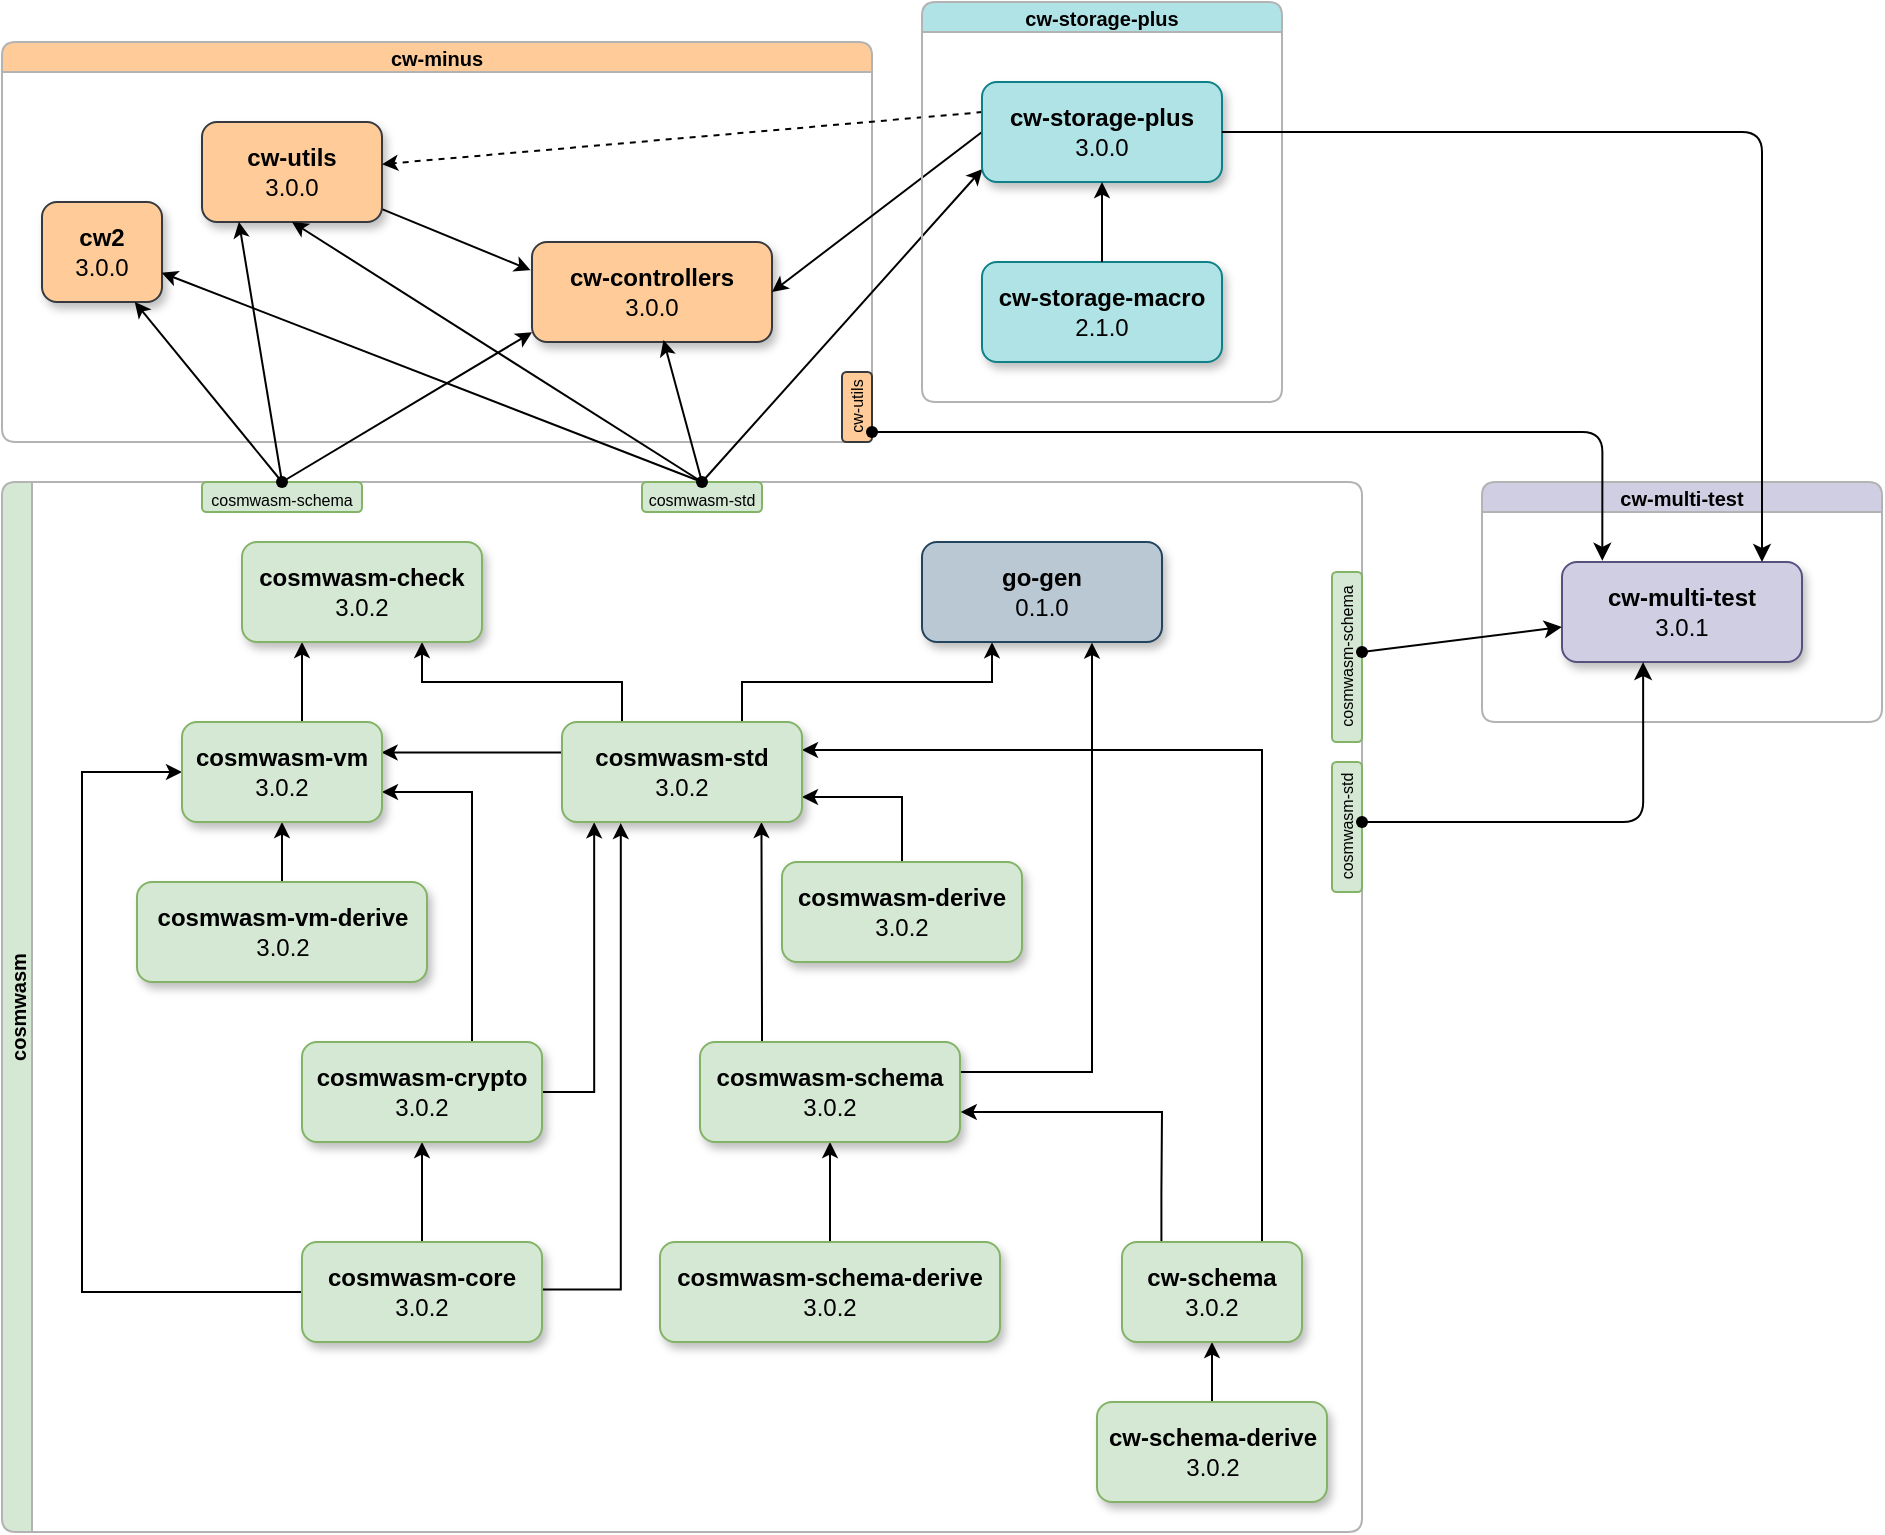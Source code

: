 <mxfile version="28.0.6">
  <diagram name="Strona-1" id="g_sFPEgD2kjfMV7_-Lf5">
    <mxGraphModel dx="1115" dy="641" grid="1" gridSize="5" guides="1" tooltips="1" connect="1" arrows="1" fold="1" page="1" pageScale="1" pageWidth="1654" pageHeight="1169" background="none" math="0" shadow="0">
      <root>
        <mxCell id="0" />
        <mxCell id="1" parent="0" />
        <mxCell id="6uAw8xBfnVH4JJ780lHa-4" value="cw-multi-test" style="swimlane;whiteSpace=wrap;html=1;fillColor=#D0CEE2;rounded=1;strokeColor=#B3B3B3;fontSize=10;startSize=15;" vertex="1" parent="1">
          <mxGeometry x="760" y="520" width="200" height="120" as="geometry" />
        </mxCell>
        <mxCell id="6uAw8xBfnVH4JJ780lHa-5" value="&lt;b&gt;cw-multi-test&lt;/b&gt;&lt;div&gt;&lt;div&gt;3.0.1&lt;/div&gt;&lt;/div&gt;" style="rounded=1;whiteSpace=wrap;html=1;fillColor=#d0cee2;strokeColor=#56517e;shadow=1;" vertex="1" parent="6uAw8xBfnVH4JJ780lHa-4">
          <mxGeometry x="40" y="40" width="120" height="50" as="geometry" />
        </mxCell>
        <mxCell id="xYi-b84WzYEuYBwjNvaO-46" value="cw-minus" style="swimlane;whiteSpace=wrap;html=1;fontFamily=Helvetica;fontSize=10;fontColor=default;labelBackgroundColor=none;strokeColor=#B3B3B3;rounded=1;shadow=0;swimlaneLine=1;fillColor=#FFCC99;startSize=15;" parent="1" vertex="1">
          <mxGeometry x="20" y="300" width="435" height="200" as="geometry" />
        </mxCell>
        <mxCell id="xYi-b84WzYEuYBwjNvaO-16" style="shape=connector;rounded=0;orthogonalLoop=1;jettySize=auto;html=1;entryX=-0.006;entryY=0.282;entryDx=0;entryDy=0;strokeColor=default;align=center;verticalAlign=middle;fontFamily=Helvetica;fontSize=11;fontColor=default;labelBackgroundColor=default;startSize=5;endArrow=classic;endFill=1;endSize=5;entryPerimeter=0;" parent="xYi-b84WzYEuYBwjNvaO-46" source="xYi-b84WzYEuYBwjNvaO-13" target="xYi-b84WzYEuYBwjNvaO-14" edge="1">
          <mxGeometry relative="1" as="geometry" />
        </mxCell>
        <mxCell id="xYi-b84WzYEuYBwjNvaO-13" value="&lt;b&gt;cw-utils&lt;/b&gt;&lt;div&gt;&lt;div&gt;3.0&lt;span style=&quot;background-color: transparent; color: light-dark(rgb(0, 0, 0), rgb(255, 255, 255));&quot;&gt;.0&lt;/span&gt;&lt;/div&gt;&lt;/div&gt;" style="rounded=1;whiteSpace=wrap;html=1;fillColor=#ffcc99;strokeColor=#36393d;shadow=1;align=center;verticalAlign=middle;fontFamily=Helvetica;fontSize=12;" parent="xYi-b84WzYEuYBwjNvaO-46" vertex="1">
          <mxGeometry x="100" y="40" width="90" height="50" as="geometry" />
        </mxCell>
        <mxCell id="xYi-b84WzYEuYBwjNvaO-14" value="&lt;b&gt;cw-controllers&lt;/b&gt;&lt;div&gt;&lt;div&gt;3.0&lt;span style=&quot;background-color: transparent; color: light-dark(rgb(0, 0, 0), rgb(255, 255, 255));&quot;&gt;.0&lt;/span&gt;&lt;/div&gt;&lt;/div&gt;" style="rounded=1;whiteSpace=wrap;html=1;fillColor=#ffcc99;strokeColor=#36393d;shadow=1;align=center;verticalAlign=middle;fontFamily=Helvetica;fontSize=12;" parent="xYi-b84WzYEuYBwjNvaO-46" vertex="1">
          <mxGeometry x="265" y="100" width="120" height="50" as="geometry" />
        </mxCell>
        <mxCell id="xYi-b84WzYEuYBwjNvaO-15" value="&lt;b&gt;cw2&lt;/b&gt;&lt;div&gt;&lt;div&gt;3.0&lt;span style=&quot;background-color: transparent; color: light-dark(rgb(0, 0, 0), rgb(255, 255, 255));&quot;&gt;.0&lt;/span&gt;&lt;/div&gt;&lt;/div&gt;" style="rounded=1;whiteSpace=wrap;html=1;fillColor=#ffcc99;strokeColor=#36393d;shadow=1;align=center;verticalAlign=middle;fontFamily=Helvetica;fontSize=12;" parent="xYi-b84WzYEuYBwjNvaO-46" vertex="1">
          <mxGeometry x="20" y="80" width="60" height="50" as="geometry" />
        </mxCell>
        <mxCell id="6uAw8xBfnVH4JJ780lHa-13" value="&lt;font style=&quot;font-size: 8px;&quot;&gt;cw-utils&lt;/font&gt;" style="rounded=1;whiteSpace=wrap;html=1;fillColor=#ffcc99;strokeColor=#36393d;shadow=0;glass=0;verticalAlign=bottom;rotation=-90;" vertex="1" parent="xYi-b84WzYEuYBwjNvaO-46">
          <mxGeometry x="410" y="175" width="35" height="15" as="geometry" />
        </mxCell>
        <mxCell id="6uAw8xBfnVH4JJ780lHa-14" value="" style="shape=waypoint;sketch=0;fillStyle=solid;size=6;pointerEvents=1;points=[];fillColor=none;resizable=0;rotatable=0;perimeter=centerPerimeter;snapToPoint=1;" vertex="1" parent="xYi-b84WzYEuYBwjNvaO-46">
          <mxGeometry x="425" y="185" width="20" height="20" as="geometry" />
        </mxCell>
        <mxCell id="xYi-b84WzYEuYBwjNvaO-20" style="shape=connector;rounded=0;orthogonalLoop=1;jettySize=auto;html=1;entryX=1;entryY=0.5;entryDx=0;entryDy=0;strokeColor=default;align=center;verticalAlign=middle;fontFamily=Helvetica;fontSize=11;fontColor=default;labelBackgroundColor=default;startSize=5;endArrow=classic;endFill=1;endSize=5;exitX=0;exitY=0.5;exitDx=0;exitDy=0;" parent="1" source="xYi-b84WzYEuYBwjNvaO-1" target="xYi-b84WzYEuYBwjNvaO-14" edge="1">
          <mxGeometry relative="1" as="geometry" />
        </mxCell>
        <mxCell id="xYi-b84WzYEuYBwjNvaO-6" style="shape=connector;rounded=0;orthogonalLoop=1;jettySize=auto;html=1;entryX=0.002;entryY=0.869;entryDx=0;entryDy=0;strokeColor=default;align=center;verticalAlign=middle;fontFamily=Helvetica;fontSize=11;fontColor=default;labelBackgroundColor=default;startSize=5;endArrow=classic;endFill=1;endSize=5;entryPerimeter=0;" parent="1" source="xYi-b84WzYEuYBwjNvaO-28" target="xYi-b84WzYEuYBwjNvaO-1" edge="1">
          <mxGeometry relative="1" as="geometry" />
        </mxCell>
        <mxCell id="xYi-b84WzYEuYBwjNvaO-24" style="shape=connector;rounded=0;orthogonalLoop=1;jettySize=auto;html=1;entryX=0.5;entryY=1;entryDx=0;entryDy=0;strokeColor=default;align=center;verticalAlign=middle;fontFamily=Helvetica;fontSize=11;fontColor=default;labelBackgroundColor=default;startSize=5;endArrow=classic;endFill=1;endSize=5;exitX=0.549;exitY=0.627;exitDx=0;exitDy=0;exitPerimeter=0;" parent="1" source="xYi-b84WzYEuYBwjNvaO-28" target="xYi-b84WzYEuYBwjNvaO-13" edge="1">
          <mxGeometry relative="1" as="geometry" />
        </mxCell>
        <mxCell id="xYi-b84WzYEuYBwjNvaO-23" style="shape=connector;rounded=0;orthogonalLoop=1;jettySize=auto;html=1;entryX=0.548;entryY=0.981;entryDx=0;entryDy=0;entryPerimeter=0;strokeColor=default;align=center;verticalAlign=middle;fontFamily=Helvetica;fontSize=11;fontColor=default;labelBackgroundColor=default;startSize=5;endArrow=classic;endFill=1;endSize=5;" parent="1" source="xYi-b84WzYEuYBwjNvaO-28" target="xYi-b84WzYEuYBwjNvaO-14" edge="1">
          <mxGeometry relative="1" as="geometry" />
        </mxCell>
        <mxCell id="xYi-b84WzYEuYBwjNvaO-26" style="shape=connector;rounded=0;orthogonalLoop=1;jettySize=auto;html=1;strokeColor=default;align=center;verticalAlign=middle;fontFamily=Helvetica;fontSize=11;fontColor=default;labelBackgroundColor=default;startSize=5;endArrow=classic;endFill=1;endSize=5;dashed=1;exitX=0.002;exitY=0.301;exitDx=0;exitDy=0;exitPerimeter=0;" parent="1" source="xYi-b84WzYEuYBwjNvaO-1" target="xYi-b84WzYEuYBwjNvaO-13" edge="1">
          <mxGeometry relative="1" as="geometry">
            <mxPoint x="248" y="424" as="targetPoint" />
          </mxGeometry>
        </mxCell>
        <mxCell id="xYi-b84WzYEuYBwjNvaO-30" style="shape=connector;rounded=0;orthogonalLoop=1;jettySize=auto;html=1;entryX=0.997;entryY=0.707;entryDx=0;entryDy=0;entryPerimeter=0;strokeColor=default;align=center;verticalAlign=middle;fontFamily=Helvetica;fontSize=11;fontColor=default;labelBackgroundColor=default;startSize=5;endArrow=classic;endFill=1;endSize=5;exitX=0.302;exitY=0.64;exitDx=0;exitDy=0;exitPerimeter=0;" parent="1" source="xYi-b84WzYEuYBwjNvaO-28" target="xYi-b84WzYEuYBwjNvaO-15" edge="1">
          <mxGeometry relative="1" as="geometry" />
        </mxCell>
        <mxCell id="xYi-b84WzYEuYBwjNvaO-35" style="shape=connector;rounded=0;orthogonalLoop=1;jettySize=auto;html=1;entryX=0.773;entryY=0.999;entryDx=0;entryDy=0;strokeColor=default;align=center;verticalAlign=middle;fontFamily=Helvetica;fontSize=11;fontColor=default;labelBackgroundColor=default;startSize=5;endArrow=classic;endFill=1;endSize=5;entryPerimeter=0;" parent="1" source="xYi-b84WzYEuYBwjNvaO-34" target="xYi-b84WzYEuYBwjNvaO-15" edge="1">
          <mxGeometry relative="1" as="geometry" />
        </mxCell>
        <mxCell id="xYi-b84WzYEuYBwjNvaO-36" style="shape=connector;rounded=0;orthogonalLoop=1;jettySize=auto;html=1;entryX=0.205;entryY=0.998;entryDx=0;entryDy=0;strokeColor=default;align=center;verticalAlign=middle;fontFamily=Helvetica;fontSize=11;fontColor=default;labelBackgroundColor=default;startSize=5;endArrow=classic;endFill=1;endSize=5;entryPerimeter=0;" parent="1" source="xYi-b84WzYEuYBwjNvaO-34" target="xYi-b84WzYEuYBwjNvaO-13" edge="1">
          <mxGeometry relative="1" as="geometry" />
        </mxCell>
        <mxCell id="xYi-b84WzYEuYBwjNvaO-37" style="shape=connector;rounded=0;orthogonalLoop=1;jettySize=auto;html=1;entryX=0;entryY=0.903;entryDx=0;entryDy=0;entryPerimeter=0;strokeColor=default;align=center;verticalAlign=middle;fontFamily=Helvetica;fontSize=11;fontColor=default;labelBackgroundColor=default;startSize=5;endArrow=classic;endFill=1;endSize=5;" parent="1" source="xYi-b84WzYEuYBwjNvaO-34" target="xYi-b84WzYEuYBwjNvaO-14" edge="1">
          <mxGeometry relative="1" as="geometry" />
        </mxCell>
        <mxCell id="6uAw8xBfnVH4JJ780lHa-1" value="cw-storage-plus" style="swimlane;whiteSpace=wrap;html=1;rounded=1;strokeColor=#B3B3B3;fillColor=#B0E3E6;fontSize=10;startSize=15;" vertex="1" parent="1">
          <mxGeometry x="480" y="280" width="180" height="200" as="geometry" />
        </mxCell>
        <mxCell id="xYi-b84WzYEuYBwjNvaO-1" value="&lt;b&gt;cw-storage-plus&lt;/b&gt;&lt;div&gt;&lt;div&gt;3.0.0&lt;/div&gt;&lt;/div&gt;" style="rounded=1;whiteSpace=wrap;html=1;fillColor=#b0e3e6;strokeColor=#0e8088;shadow=1;" parent="6uAw8xBfnVH4JJ780lHa-1" vertex="1">
          <mxGeometry x="30" y="40" width="120" height="50" as="geometry" />
        </mxCell>
        <mxCell id="xYi-b84WzYEuYBwjNvaO-2" value="&lt;b&gt;cw-storage-macro&lt;/b&gt;&lt;div&gt;&lt;div&gt;2.1.0&lt;/div&gt;&lt;/div&gt;" style="rounded=1;whiteSpace=wrap;html=1;fillColor=#b0e3e6;strokeColor=#0e8088;shadow=1;" parent="6uAw8xBfnVH4JJ780lHa-1" vertex="1">
          <mxGeometry x="30" y="130" width="120" height="50" as="geometry" />
        </mxCell>
        <mxCell id="xYi-b84WzYEuYBwjNvaO-5" style="shape=connector;rounded=0;orthogonalLoop=1;jettySize=auto;html=1;entryX=0.5;entryY=1;entryDx=0;entryDy=0;strokeColor=default;align=center;verticalAlign=middle;fontFamily=Helvetica;fontSize=11;fontColor=default;labelBackgroundColor=default;startSize=5;endArrow=classic;endFill=1;endSize=5;" parent="6uAw8xBfnVH4JJ780lHa-1" source="xYi-b84WzYEuYBwjNvaO-2" target="xYi-b84WzYEuYBwjNvaO-1" edge="1">
          <mxGeometry relative="1" as="geometry" />
        </mxCell>
        <mxCell id="xYi-b84WzYEuYBwjNvaO-45" value="cosmwasm" style="swimlane;horizontal=0;whiteSpace=wrap;html=1;fontFamily=Helvetica;fontSize=10;fontColor=default;labelBackgroundColor=none;strokeColor=#B3B3B3;rounded=1;fillColor=light-dark(#D5E8D4,#EDEDED);startSize=15;" parent="1" vertex="1">
          <mxGeometry x="20" y="520" width="680" height="525" as="geometry" />
        </mxCell>
        <mxCell id="6uAw8xBfnVH4JJ780lHa-3" value="&lt;font style=&quot;font-size: 8px;&quot;&gt;cosmwasm-schema&lt;/font&gt;" style="rounded=1;whiteSpace=wrap;html=1;fillColor=#d5e8d4;strokeColor=#82b366;shadow=0;glass=0;verticalAlign=middle;" vertex="1" parent="xYi-b84WzYEuYBwjNvaO-45">
          <mxGeometry x="100" width="80" height="15" as="geometry" />
        </mxCell>
        <mxCell id="xYi-b84WzYEuYBwjNvaO-43" value="&lt;font style=&quot;font-size: 8px;&quot;&gt;cosmwasm-std&lt;/font&gt;" style="rounded=1;whiteSpace=wrap;html=1;fillColor=#d5e8d4;strokeColor=#82b366;shadow=0;glass=0;verticalAlign=middle;" parent="xYi-b84WzYEuYBwjNvaO-45" vertex="1">
          <mxGeometry x="320" width="60" height="15" as="geometry" />
        </mxCell>
        <mxCell id="jCbWclXcDCK_UydNv-eQ-34" style="edgeStyle=orthogonalEdgeStyle;rounded=0;orthogonalLoop=1;jettySize=auto;html=1;entryX=0.5;entryY=1;entryDx=0;entryDy=0;strokeColor=default;align=center;verticalAlign=middle;fontFamily=Helvetica;fontSize=11;fontColor=default;labelBackgroundColor=default;startSize=5;endArrow=classic;endFill=1;endSize=5;curved=0;" parent="xYi-b84WzYEuYBwjNvaO-45" source="jCbWclXcDCK_UydNv-eQ-13" target="jCbWclXcDCK_UydNv-eQ-12" edge="1">
          <mxGeometry relative="1" as="geometry">
            <mxPoint x="210" y="340" as="targetPoint" />
          </mxGeometry>
        </mxCell>
        <mxCell id="jCbWclXcDCK_UydNv-eQ-45" style="edgeStyle=orthogonalEdgeStyle;rounded=0;orthogonalLoop=1;jettySize=auto;html=1;entryX=0.831;entryY=1;entryDx=0;entryDy=0;entryPerimeter=0;strokeColor=default;align=center;verticalAlign=middle;fontFamily=Helvetica;fontSize=11;fontColor=default;labelBackgroundColor=default;startSize=5;endArrow=classic;endFill=1;endSize=5;curved=0;" parent="xYi-b84WzYEuYBwjNvaO-45" source="jCbWclXcDCK_UydNv-eQ-8" target="jCbWclXcDCK_UydNv-eQ-1" edge="1">
          <mxGeometry relative="1" as="geometry">
            <Array as="points">
              <mxPoint x="380" y="270" />
              <mxPoint x="380" y="270" />
            </Array>
          </mxGeometry>
        </mxCell>
        <mxCell id="jCbWclXcDCK_UydNv-eQ-44" style="edgeStyle=orthogonalEdgeStyle;rounded=0;orthogonalLoop=1;jettySize=auto;html=1;entryX=0.245;entryY=1.011;entryDx=0;entryDy=0;entryPerimeter=0;strokeColor=default;align=center;verticalAlign=middle;fontFamily=Helvetica;fontSize=11;fontColor=default;labelBackgroundColor=default;startSize=5;endArrow=classic;endFill=1;endSize=5;curved=0;" parent="xYi-b84WzYEuYBwjNvaO-45" target="jCbWclXcDCK_UydNv-eQ-1" edge="1">
          <mxGeometry relative="1" as="geometry">
            <mxPoint x="270" y="403.75" as="sourcePoint" />
            <mxPoint x="309.52" y="170" as="targetPoint" />
            <Array as="points">
              <mxPoint x="309" y="404" />
            </Array>
          </mxGeometry>
        </mxCell>
        <mxCell id="jCbWclXcDCK_UydNv-eQ-43" style="edgeStyle=orthogonalEdgeStyle;rounded=0;orthogonalLoop=1;jettySize=auto;html=1;entryX=0.134;entryY=1.003;entryDx=0;entryDy=0;entryPerimeter=0;strokeColor=default;align=center;verticalAlign=middle;fontFamily=Helvetica;fontSize=11;fontColor=default;labelBackgroundColor=default;startSize=5;endArrow=classic;endFill=1;endSize=5;curved=0;" parent="xYi-b84WzYEuYBwjNvaO-45" source="jCbWclXcDCK_UydNv-eQ-12" target="jCbWclXcDCK_UydNv-eQ-1" edge="1">
          <mxGeometry relative="1" as="geometry">
            <mxPoint x="296" y="170" as="targetPoint" />
          </mxGeometry>
        </mxCell>
        <mxCell id="jCbWclXcDCK_UydNv-eQ-19" style="edgeStyle=orthogonalEdgeStyle;rounded=0;orthogonalLoop=1;jettySize=auto;html=1;entryX=0.5;entryY=1;entryDx=0;entryDy=0;strokeColor=default;align=center;verticalAlign=middle;fontFamily=Helvetica;fontSize=11;fontColor=default;labelBackgroundColor=default;startSize=5;endArrow=classic;endFill=1;endSize=5;curved=0;" parent="xYi-b84WzYEuYBwjNvaO-45" source="jCbWclXcDCK_UydNv-eQ-18" target="jCbWclXcDCK_UydNv-eQ-17" edge="1">
          <mxGeometry relative="1" as="geometry">
            <Array as="points">
              <mxPoint x="605" y="445" />
              <mxPoint x="605" y="445" />
            </Array>
          </mxGeometry>
        </mxCell>
        <mxCell id="jCbWclXcDCK_UydNv-eQ-52" style="edgeStyle=orthogonalEdgeStyle;rounded=0;orthogonalLoop=1;jettySize=auto;html=1;entryX=1;entryY=0.28;entryDx=0;entryDy=0;entryPerimeter=0;strokeColor=default;align=center;verticalAlign=middle;fontFamily=Helvetica;fontSize=11;fontColor=default;labelBackgroundColor=default;startSize=5;endArrow=classic;endFill=1;endSize=5;curved=0;" parent="xYi-b84WzYEuYBwjNvaO-45" source="jCbWclXcDCK_UydNv-eQ-17" target="jCbWclXcDCK_UydNv-eQ-1" edge="1">
          <mxGeometry relative="1" as="geometry">
            <Array as="points">
              <mxPoint x="630" y="134" />
            </Array>
          </mxGeometry>
        </mxCell>
        <mxCell id="jCbWclXcDCK_UydNv-eQ-51" style="edgeStyle=orthogonalEdgeStyle;rounded=0;orthogonalLoop=1;jettySize=auto;html=1;exitX=0.219;exitY=0.008;exitDx=0;exitDy=0;exitPerimeter=0;entryX=1.003;entryY=0.704;entryDx=0;entryDy=0;strokeColor=default;align=center;verticalAlign=middle;fontFamily=Helvetica;fontSize=11;fontColor=default;labelBackgroundColor=default;startSize=5;endArrow=classic;endFill=1;endSize=5;curved=0;entryPerimeter=0;" parent="xYi-b84WzYEuYBwjNvaO-45" source="jCbWclXcDCK_UydNv-eQ-17" target="jCbWclXcDCK_UydNv-eQ-8" edge="1">
          <mxGeometry relative="1" as="geometry">
            <mxPoint x="495" y="305" as="targetPoint" />
            <Array as="points">
              <mxPoint x="580" y="355" />
              <mxPoint x="580" y="355" />
              <mxPoint x="580" y="315" />
              <mxPoint x="479" y="315" />
            </Array>
          </mxGeometry>
        </mxCell>
        <mxCell id="jCbWclXcDCK_UydNv-eQ-48" style="edgeStyle=orthogonalEdgeStyle;rounded=0;orthogonalLoop=1;jettySize=auto;html=1;entryX=1;entryY=0.75;entryDx=0;entryDy=0;exitX=0.5;exitY=0;exitDx=0;exitDy=0;strokeColor=default;align=center;verticalAlign=middle;fontFamily=Helvetica;fontSize=11;fontColor=default;labelBackgroundColor=default;startSize=5;endArrow=classic;endFill=1;endSize=5;curved=0;" parent="xYi-b84WzYEuYBwjNvaO-45" source="jCbWclXcDCK_UydNv-eQ-10" target="jCbWclXcDCK_UydNv-eQ-1" edge="1">
          <mxGeometry relative="1" as="geometry">
            <Array as="points">
              <mxPoint x="450" y="158" />
            </Array>
          </mxGeometry>
        </mxCell>
        <mxCell id="jCbWclXcDCK_UydNv-eQ-46" style="edgeStyle=orthogonalEdgeStyle;rounded=0;orthogonalLoop=1;jettySize=auto;html=1;entryX=0;entryY=0.5;entryDx=0;entryDy=0;strokeColor=default;align=center;verticalAlign=middle;fontFamily=Helvetica;fontSize=11;fontColor=default;labelBackgroundColor=default;startSize=5;endArrow=classic;endFill=1;endSize=5;curved=0;" parent="xYi-b84WzYEuYBwjNvaO-45" source="jCbWclXcDCK_UydNv-eQ-13" target="jCbWclXcDCK_UydNv-eQ-4" edge="1">
          <mxGeometry relative="1" as="geometry">
            <Array as="points">
              <mxPoint x="40" y="405" />
              <mxPoint x="40" y="145" />
            </Array>
          </mxGeometry>
        </mxCell>
        <mxCell id="jCbWclXcDCK_UydNv-eQ-39" style="edgeStyle=orthogonalEdgeStyle;rounded=0;orthogonalLoop=1;jettySize=auto;html=1;entryX=0.75;entryY=1;entryDx=0;entryDy=0;strokeColor=default;align=center;verticalAlign=middle;fontFamily=Helvetica;fontSize=11;fontColor=default;labelBackgroundColor=default;startSize=5;endArrow=classic;endFill=1;endSize=5;curved=0;" parent="xYi-b84WzYEuYBwjNvaO-45" source="jCbWclXcDCK_UydNv-eQ-1" target="jCbWclXcDCK_UydNv-eQ-2" edge="1">
          <mxGeometry relative="1" as="geometry">
            <Array as="points">
              <mxPoint x="310" y="100" />
              <mxPoint x="210" y="100" />
            </Array>
          </mxGeometry>
        </mxCell>
        <mxCell id="jCbWclXcDCK_UydNv-eQ-47" style="edgeStyle=orthogonalEdgeStyle;rounded=0;orthogonalLoop=1;jettySize=auto;html=1;curved=0;strokeColor=default;align=center;verticalAlign=middle;fontFamily=Helvetica;fontSize=11;fontColor=default;labelBackgroundColor=default;endArrow=classic;entryX=0.25;entryY=1;entryDx=0;entryDy=0;endFill=1;startSize=5;endSize=5;" parent="xYi-b84WzYEuYBwjNvaO-45" source="jCbWclXcDCK_UydNv-eQ-4" target="jCbWclXcDCK_UydNv-eQ-2" edge="1">
          <mxGeometry relative="1" as="geometry">
            <mxPoint x="140" y="80" as="targetPoint" />
            <Array as="points">
              <mxPoint x="150" y="110" />
              <mxPoint x="150" y="110" />
            </Array>
          </mxGeometry>
        </mxCell>
        <mxCell id="jCbWclXcDCK_UydNv-eQ-42" style="edgeStyle=orthogonalEdgeStyle;rounded=0;orthogonalLoop=1;jettySize=auto;html=1;strokeColor=default;align=center;verticalAlign=middle;fontFamily=Helvetica;fontSize=11;fontColor=default;labelBackgroundColor=default;startSize=5;endArrow=classic;endFill=1;endSize=5;curved=0;" parent="xYi-b84WzYEuYBwjNvaO-45" source="jCbWclXcDCK_UydNv-eQ-12" edge="1">
          <mxGeometry relative="1" as="geometry">
            <mxPoint x="190" y="155" as="targetPoint" />
            <Array as="points">
              <mxPoint x="235" y="155" />
            </Array>
          </mxGeometry>
        </mxCell>
        <mxCell id="jCbWclXcDCK_UydNv-eQ-40" style="edgeStyle=orthogonalEdgeStyle;rounded=0;orthogonalLoop=1;jettySize=auto;html=1;entryX=0.998;entryY=0.303;entryDx=0;entryDy=0;entryPerimeter=0;strokeColor=default;align=center;verticalAlign=middle;fontFamily=Helvetica;fontSize=11;fontColor=default;labelBackgroundColor=default;startSize=5;endArrow=classic;endFill=1;endSize=5;curved=0;" parent="xYi-b84WzYEuYBwjNvaO-45" source="jCbWclXcDCK_UydNv-eQ-1" target="jCbWclXcDCK_UydNv-eQ-4" edge="1">
          <mxGeometry relative="1" as="geometry">
            <Array as="points">
              <mxPoint x="190" y="135" />
            </Array>
          </mxGeometry>
        </mxCell>
        <mxCell id="vACNibe5N-CeRTmWkf9M-2" style="edgeStyle=orthogonalEdgeStyle;rounded=0;orthogonalLoop=1;jettySize=auto;html=1;strokeColor=default;startSize=5;endSize=5;align=center;verticalAlign=middle;fontFamily=Helvetica;fontSize=11;fontColor=default;labelBackgroundColor=default;endArrow=classic;endFill=1;curved=0;entryX=0.293;entryY=1.002;entryDx=0;entryDy=0;entryPerimeter=0;" parent="xYi-b84WzYEuYBwjNvaO-45" source="jCbWclXcDCK_UydNv-eQ-1" target="vACNibe5N-CeRTmWkf9M-1" edge="1">
          <mxGeometry relative="1" as="geometry">
            <Array as="points">
              <mxPoint x="370" y="100" />
              <mxPoint x="495" y="100" />
              <mxPoint x="495" y="80" />
            </Array>
            <mxPoint x="475" y="90" as="targetPoint" />
          </mxGeometry>
        </mxCell>
        <mxCell id="jCbWclXcDCK_UydNv-eQ-1" value="&lt;b&gt;cosmwasm-std&lt;/b&gt;&lt;br&gt;3.0.2" style="rounded=1;whiteSpace=wrap;html=1;fillColor=#d5e8d4;strokeColor=#82b366;shadow=1;glass=0;" parent="xYi-b84WzYEuYBwjNvaO-45" vertex="1">
          <mxGeometry x="280" y="120" width="120" height="50" as="geometry" />
        </mxCell>
        <mxCell id="jCbWclXcDCK_UydNv-eQ-2" value="&lt;b&gt;cosmwasm-check&lt;/b&gt;&lt;div&gt;3.0.2&lt;/div&gt;" style="rounded=1;whiteSpace=wrap;html=1;fillColor=#d5e8d4;strokeColor=#82b366;shadow=1;" parent="xYi-b84WzYEuYBwjNvaO-45" vertex="1">
          <mxGeometry x="120" y="30" width="120" height="50" as="geometry" />
        </mxCell>
        <mxCell id="jCbWclXcDCK_UydNv-eQ-29" style="edgeStyle=orthogonalEdgeStyle;rounded=0;orthogonalLoop=1;jettySize=auto;html=1;entryX=0.5;entryY=1;entryDx=0;entryDy=0;strokeColor=default;align=center;verticalAlign=middle;fontFamily=Helvetica;fontSize=11;fontColor=default;labelBackgroundColor=default;startSize=5;endArrow=classic;endFill=1;endSize=5;curved=0;" parent="xYi-b84WzYEuYBwjNvaO-45" source="jCbWclXcDCK_UydNv-eQ-3" target="jCbWclXcDCK_UydNv-eQ-8" edge="1">
          <mxGeometry relative="1" as="geometry" />
        </mxCell>
        <mxCell id="jCbWclXcDCK_UydNv-eQ-3" value="&lt;b&gt;cosmwasm-schema-derive&lt;/b&gt;&lt;div&gt;3.0.2&lt;/div&gt;" style="rounded=1;whiteSpace=wrap;html=1;fillColor=#d5e8d4;strokeColor=#82b366;shadow=1;glass=0;" parent="xYi-b84WzYEuYBwjNvaO-45" vertex="1">
          <mxGeometry x="329" y="380" width="170" height="50" as="geometry" />
        </mxCell>
        <mxCell id="jCbWclXcDCK_UydNv-eQ-37" style="edgeStyle=orthogonalEdgeStyle;rounded=0;orthogonalLoop=1;jettySize=auto;html=1;entryX=0.5;entryY=1;entryDx=0;entryDy=0;strokeColor=default;align=center;verticalAlign=middle;fontFamily=Helvetica;fontSize=11;fontColor=default;labelBackgroundColor=default;startSize=5;endArrow=classic;endFill=1;endSize=5;curved=0;" parent="xYi-b84WzYEuYBwjNvaO-45" source="jCbWclXcDCK_UydNv-eQ-5" target="jCbWclXcDCK_UydNv-eQ-4" edge="1">
          <mxGeometry relative="1" as="geometry" />
        </mxCell>
        <mxCell id="jCbWclXcDCK_UydNv-eQ-4" value="&lt;b&gt;cosmwasm-vm&lt;/b&gt;&lt;div&gt;3.0.2&lt;/div&gt;" style="rounded=1;whiteSpace=wrap;html=1;fillColor=#d5e8d4;strokeColor=#82b366;shadow=1;glass=0;" parent="xYi-b84WzYEuYBwjNvaO-45" vertex="1">
          <mxGeometry x="90" y="120" width="100" height="50" as="geometry" />
        </mxCell>
        <mxCell id="jCbWclXcDCK_UydNv-eQ-5" value="&lt;b&gt;cosmwasm-vm-derive&lt;/b&gt;&lt;div&gt;3.0.2&lt;/div&gt;" style="rounded=1;whiteSpace=wrap;html=1;fillColor=#d5e8d4;strokeColor=#82b366;shadow=1;glass=0;" parent="xYi-b84WzYEuYBwjNvaO-45" vertex="1">
          <mxGeometry x="67.5" y="200" width="145" height="50" as="geometry" />
        </mxCell>
        <mxCell id="vACNibe5N-CeRTmWkf9M-3" style="edgeStyle=orthogonalEdgeStyle;rounded=0;orthogonalLoop=1;jettySize=auto;html=1;strokeColor=default;align=center;verticalAlign=middle;fontFamily=Helvetica;fontSize=11;fontColor=default;labelBackgroundColor=default;endArrow=classic;startSize=5;endSize=5;endFill=1;curved=0;entryX=0.709;entryY=1.005;entryDx=0;entryDy=0;entryPerimeter=0;" parent="xYi-b84WzYEuYBwjNvaO-45" source="jCbWclXcDCK_UydNv-eQ-8" target="vACNibe5N-CeRTmWkf9M-1" edge="1">
          <mxGeometry relative="1" as="geometry">
            <Array as="points">
              <mxPoint x="545" y="295" />
              <mxPoint x="545" y="80" />
            </Array>
            <mxPoint x="495" y="90" as="targetPoint" />
          </mxGeometry>
        </mxCell>
        <mxCell id="jCbWclXcDCK_UydNv-eQ-8" value="&lt;b&gt;cosmwasm-schema&lt;/b&gt;&lt;div&gt;3.0.2&lt;/div&gt;" style="rounded=1;whiteSpace=wrap;html=1;fillColor=#d5e8d4;strokeColor=#82b366;shadow=1;glass=0;" parent="xYi-b84WzYEuYBwjNvaO-45" vertex="1">
          <mxGeometry x="349" y="280" width="130" height="50" as="geometry" />
        </mxCell>
        <mxCell id="jCbWclXcDCK_UydNv-eQ-10" value="&lt;b&gt;cosmwasm-derive&lt;/b&gt;&lt;br&gt;3.0.2" style="rounded=1;whiteSpace=wrap;html=1;fillColor=#d5e8d4;strokeColor=#82b366;shadow=1;glass=0;" parent="xYi-b84WzYEuYBwjNvaO-45" vertex="1">
          <mxGeometry x="390" y="190" width="120" height="50" as="geometry" />
        </mxCell>
        <mxCell id="jCbWclXcDCK_UydNv-eQ-12" value="&lt;b&gt;cosmwasm-crypto&lt;/b&gt;&lt;br&gt;3.0.2" style="rounded=1;whiteSpace=wrap;html=1;fillColor=#d5e8d4;strokeColor=#82b366;shadow=1;glass=0;" parent="xYi-b84WzYEuYBwjNvaO-45" vertex="1">
          <mxGeometry x="150" y="280" width="120" height="50" as="geometry" />
        </mxCell>
        <mxCell id="jCbWclXcDCK_UydNv-eQ-13" value="&lt;b&gt;cosmwasm-core&lt;/b&gt;&lt;br&gt;3.0.2" style="rounded=1;whiteSpace=wrap;html=1;fillColor=#d5e8d4;strokeColor=#82b366;shadow=1;glass=0;" parent="xYi-b84WzYEuYBwjNvaO-45" vertex="1">
          <mxGeometry x="150" y="380" width="120" height="50" as="geometry" />
        </mxCell>
        <mxCell id="jCbWclXcDCK_UydNv-eQ-17" value="&lt;b&gt;cw-schema&lt;/b&gt;&lt;div&gt;3.0.2&lt;/div&gt;" style="rounded=1;whiteSpace=wrap;html=1;fillColor=#d5e8d4;strokeColor=#82b366;shadow=1;glass=0;" parent="xYi-b84WzYEuYBwjNvaO-45" vertex="1">
          <mxGeometry x="560" y="380" width="90" height="50" as="geometry" />
        </mxCell>
        <mxCell id="jCbWclXcDCK_UydNv-eQ-18" value="&lt;b&gt;cw-schema-derive&lt;/b&gt;&lt;div&gt;3.0.2&lt;/div&gt;" style="rounded=1;whiteSpace=wrap;html=1;fillColor=#d5e8d4;strokeColor=#82b366;shadow=1;glass=0;" parent="xYi-b84WzYEuYBwjNvaO-45" vertex="1">
          <mxGeometry x="547.5" y="460" width="115" height="50" as="geometry" />
        </mxCell>
        <mxCell id="vACNibe5N-CeRTmWkf9M-1" value="&lt;b&gt;go-gen&lt;/b&gt;&lt;div&gt;0.1.0&lt;/div&gt;" style="rounded=1;whiteSpace=wrap;html=1;fillColor=#bac8d3;strokeColor=#23445d;shadow=1;align=center;verticalAlign=middle;fontFamily=Helvetica;fontSize=12;" parent="xYi-b84WzYEuYBwjNvaO-45" vertex="1">
          <mxGeometry x="460" y="30" width="120" height="50" as="geometry" />
        </mxCell>
        <mxCell id="xYi-b84WzYEuYBwjNvaO-34" value="" style="shape=waypoint;sketch=0;fillStyle=solid;size=6;pointerEvents=1;points=[];fillColor=none;resizable=0;rotatable=0;perimeter=centerPerimeter;snapToPoint=1;fontFamily=Helvetica;fontSize=11;fontColor=default;labelBackgroundColor=default;" parent="xYi-b84WzYEuYBwjNvaO-45" vertex="1">
          <mxGeometry x="130" y="-10" width="20" height="20" as="geometry" />
        </mxCell>
        <mxCell id="xYi-b84WzYEuYBwjNvaO-28" value="" style="shape=waypoint;sketch=0;fillStyle=solid;size=6;pointerEvents=1;points=[];fillColor=none;resizable=0;rotatable=0;perimeter=centerPerimeter;snapToPoint=1;fontFamily=Helvetica;fontSize=11;fontColor=default;labelBackgroundColor=default;" parent="xYi-b84WzYEuYBwjNvaO-45" vertex="1">
          <mxGeometry x="340" y="-10" width="20" height="20" as="geometry" />
        </mxCell>
        <mxCell id="6uAw8xBfnVH4JJ780lHa-8" value="&lt;font style=&quot;font-size: 8px;&quot;&gt;cosmwasm-schema&lt;/font&gt;" style="rounded=1;whiteSpace=wrap;html=1;fillColor=#d5e8d4;strokeColor=#82b366;shadow=0;glass=0;verticalAlign=bottom;rotation=-90;" vertex="1" parent="xYi-b84WzYEuYBwjNvaO-45">
          <mxGeometry x="630" y="80" width="85" height="15" as="geometry" />
        </mxCell>
        <mxCell id="6uAw8xBfnVH4JJ780lHa-9" value="&lt;font style=&quot;font-size: 8px;&quot;&gt;cosmwasm-std&lt;/font&gt;" style="rounded=1;whiteSpace=wrap;html=1;fillColor=#d5e8d4;strokeColor=#82b366;shadow=0;glass=0;verticalAlign=bottom;rotation=-90;" vertex="1" parent="xYi-b84WzYEuYBwjNvaO-45">
          <mxGeometry x="640" y="165" width="65" height="15" as="geometry" />
        </mxCell>
        <mxCell id="6uAw8xBfnVH4JJ780lHa-10" value="" style="shape=waypoint;sketch=0;fillStyle=solid;size=6;pointerEvents=1;points=[];fillColor=none;resizable=0;rotatable=0;perimeter=centerPerimeter;snapToPoint=1;" vertex="1" parent="xYi-b84WzYEuYBwjNvaO-45">
          <mxGeometry x="670" y="160" width="20" height="20" as="geometry" />
        </mxCell>
        <mxCell id="6uAw8xBfnVH4JJ780lHa-7" style="rounded=1;orthogonalLoop=1;jettySize=auto;html=1;entryX=0.338;entryY=1.001;entryDx=0;entryDy=0;edgeStyle=orthogonalEdgeStyle;entryPerimeter=0;curved=0;" edge="1" parent="1" source="6uAw8xBfnVH4JJ780lHa-10" target="6uAw8xBfnVH4JJ780lHa-5">
          <mxGeometry relative="1" as="geometry" />
        </mxCell>
        <mxCell id="6uAw8xBfnVH4JJ780lHa-12" style="rounded=0;orthogonalLoop=1;jettySize=auto;html=1;" edge="1" parent="1" source="6uAw8xBfnVH4JJ780lHa-11" target="6uAw8xBfnVH4JJ780lHa-5">
          <mxGeometry relative="1" as="geometry">
            <mxPoint x="700" y="605" as="sourcePoint" />
          </mxGeometry>
        </mxCell>
        <mxCell id="6uAw8xBfnVH4JJ780lHa-11" value="" style="shape=waypoint;sketch=0;fillStyle=solid;size=6;pointerEvents=1;points=[];fillColor=none;resizable=0;rotatable=0;perimeter=centerPerimeter;snapToPoint=1;" vertex="1" parent="1">
          <mxGeometry x="690" y="595" width="20" height="20" as="geometry" />
        </mxCell>
        <mxCell id="6uAw8xBfnVH4JJ780lHa-15" style="rounded=1;orthogonalLoop=1;jettySize=auto;html=1;edgeStyle=orthogonalEdgeStyle;entryX=0.168;entryY=-0.012;entryDx=0;entryDy=0;entryPerimeter=0;curved=0;" edge="1" parent="1" source="6uAw8xBfnVH4JJ780lHa-14" target="6uAw8xBfnVH4JJ780lHa-5">
          <mxGeometry relative="1" as="geometry">
            <mxPoint x="880" y="445" as="targetPoint" />
            <Array as="points">
              <mxPoint x="820" y="495" />
            </Array>
          </mxGeometry>
        </mxCell>
        <mxCell id="6uAw8xBfnVH4JJ780lHa-16" style="edgeStyle=orthogonalEdgeStyle;rounded=1;orthogonalLoop=1;jettySize=auto;html=1;curved=0;" edge="1" parent="1" source="xYi-b84WzYEuYBwjNvaO-1" target="6uAw8xBfnVH4JJ780lHa-5">
          <mxGeometry relative="1" as="geometry">
            <Array as="points">
              <mxPoint x="900" y="345" />
            </Array>
          </mxGeometry>
        </mxCell>
      </root>
    </mxGraphModel>
  </diagram>
</mxfile>
